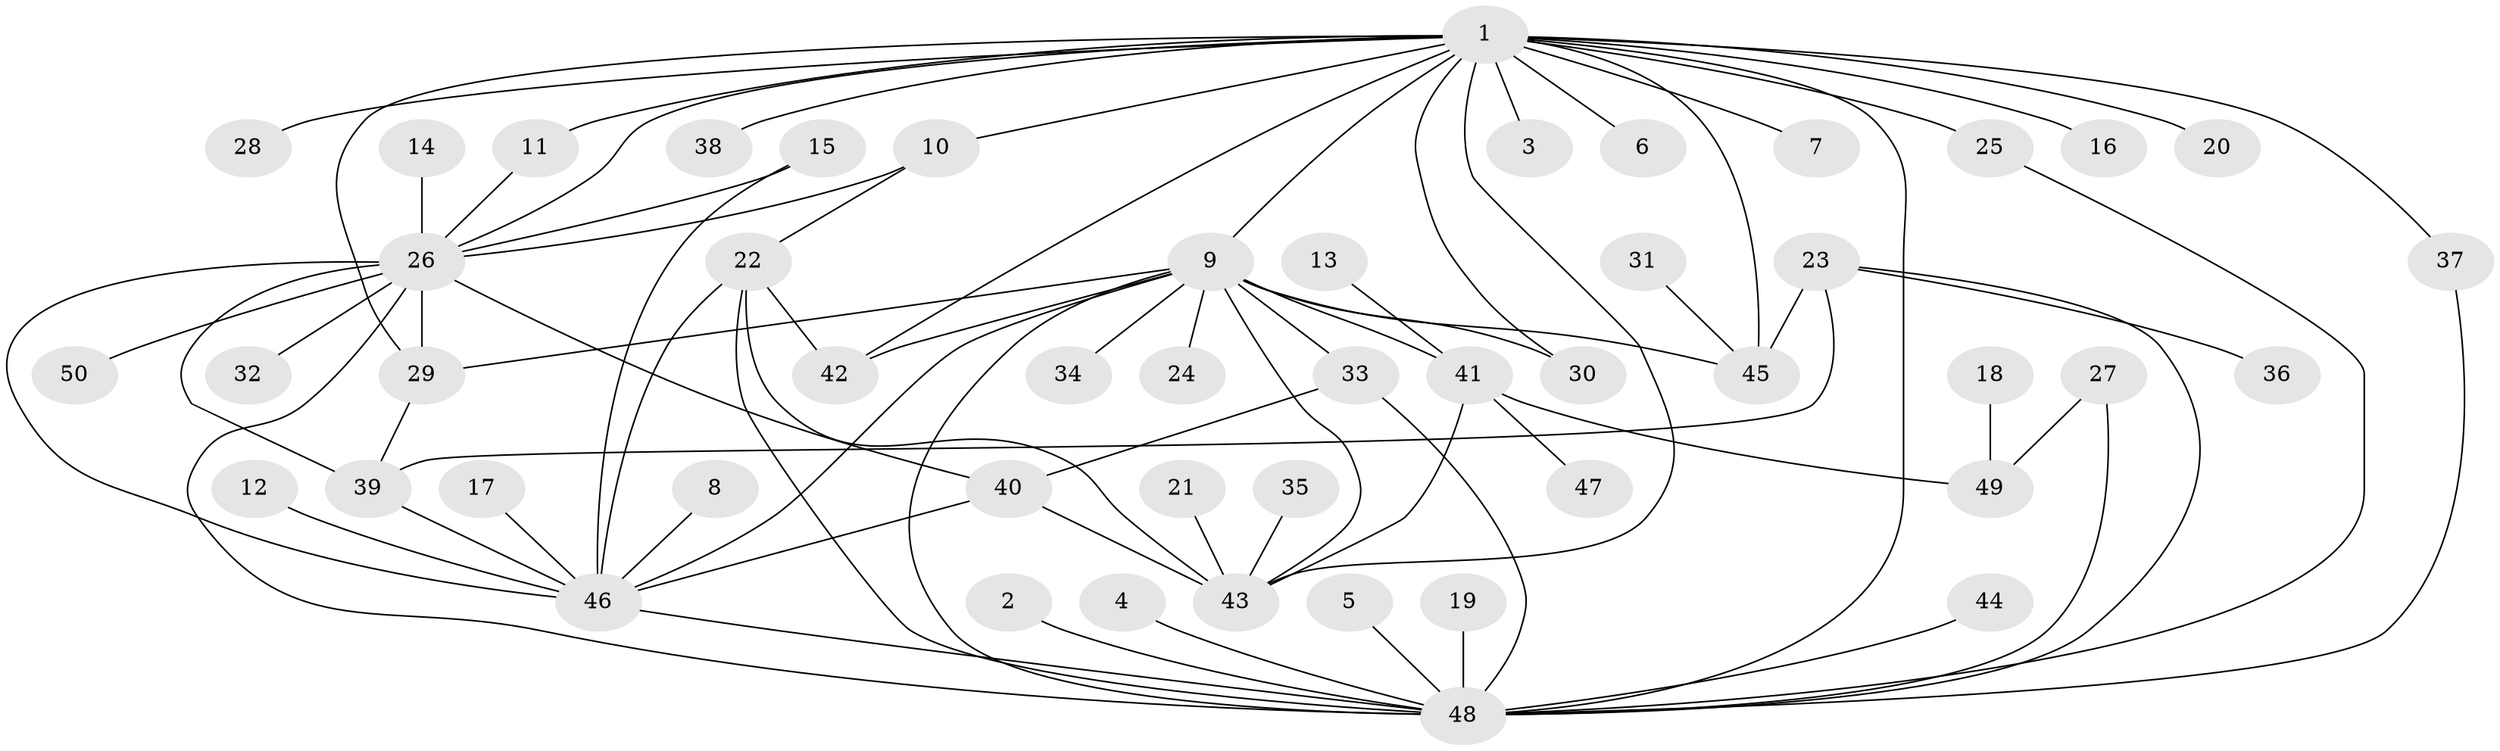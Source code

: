 // original degree distribution, {13: 0.021052631578947368, 2: 0.24210526315789474, 15: 0.021052631578947368, 3: 0.09473684210526316, 12: 0.010526315789473684, 7: 0.010526315789473684, 5: 0.05263157894736842, 9: 0.021052631578947368, 1: 0.43157894736842106, 4: 0.07368421052631578, 6: 0.021052631578947368}
// Generated by graph-tools (version 1.1) at 2025/49/03/09/25 03:49:53]
// undirected, 50 vertices, 78 edges
graph export_dot {
graph [start="1"]
  node [color=gray90,style=filled];
  1;
  2;
  3;
  4;
  5;
  6;
  7;
  8;
  9;
  10;
  11;
  12;
  13;
  14;
  15;
  16;
  17;
  18;
  19;
  20;
  21;
  22;
  23;
  24;
  25;
  26;
  27;
  28;
  29;
  30;
  31;
  32;
  33;
  34;
  35;
  36;
  37;
  38;
  39;
  40;
  41;
  42;
  43;
  44;
  45;
  46;
  47;
  48;
  49;
  50;
  1 -- 3 [weight=1.0];
  1 -- 6 [weight=2.0];
  1 -- 7 [weight=1.0];
  1 -- 9 [weight=2.0];
  1 -- 10 [weight=1.0];
  1 -- 11 [weight=1.0];
  1 -- 16 [weight=1.0];
  1 -- 20 [weight=1.0];
  1 -- 25 [weight=2.0];
  1 -- 26 [weight=2.0];
  1 -- 28 [weight=1.0];
  1 -- 29 [weight=1.0];
  1 -- 30 [weight=1.0];
  1 -- 37 [weight=1.0];
  1 -- 38 [weight=1.0];
  1 -- 42 [weight=1.0];
  1 -- 43 [weight=1.0];
  1 -- 45 [weight=1.0];
  1 -- 48 [weight=2.0];
  2 -- 48 [weight=1.0];
  4 -- 48 [weight=1.0];
  5 -- 48 [weight=1.0];
  8 -- 46 [weight=1.0];
  9 -- 24 [weight=1.0];
  9 -- 29 [weight=1.0];
  9 -- 30 [weight=1.0];
  9 -- 33 [weight=1.0];
  9 -- 34 [weight=1.0];
  9 -- 41 [weight=2.0];
  9 -- 42 [weight=1.0];
  9 -- 43 [weight=1.0];
  9 -- 45 [weight=1.0];
  9 -- 46 [weight=1.0];
  9 -- 48 [weight=1.0];
  10 -- 22 [weight=1.0];
  10 -- 26 [weight=1.0];
  11 -- 26 [weight=1.0];
  12 -- 46 [weight=1.0];
  13 -- 41 [weight=1.0];
  14 -- 26 [weight=1.0];
  15 -- 26 [weight=1.0];
  15 -- 46 [weight=1.0];
  17 -- 46 [weight=1.0];
  18 -- 49 [weight=1.0];
  19 -- 48 [weight=1.0];
  21 -- 43 [weight=1.0];
  22 -- 42 [weight=1.0];
  22 -- 43 [weight=1.0];
  22 -- 46 [weight=1.0];
  22 -- 48 [weight=1.0];
  23 -- 36 [weight=1.0];
  23 -- 39 [weight=1.0];
  23 -- 45 [weight=1.0];
  23 -- 48 [weight=1.0];
  25 -- 48 [weight=1.0];
  26 -- 29 [weight=1.0];
  26 -- 32 [weight=1.0];
  26 -- 39 [weight=2.0];
  26 -- 40 [weight=1.0];
  26 -- 46 [weight=1.0];
  26 -- 48 [weight=2.0];
  26 -- 50 [weight=1.0];
  27 -- 48 [weight=1.0];
  27 -- 49 [weight=1.0];
  29 -- 39 [weight=1.0];
  31 -- 45 [weight=1.0];
  33 -- 40 [weight=1.0];
  33 -- 48 [weight=1.0];
  35 -- 43 [weight=1.0];
  37 -- 48 [weight=1.0];
  39 -- 46 [weight=1.0];
  40 -- 43 [weight=1.0];
  40 -- 46 [weight=1.0];
  41 -- 43 [weight=1.0];
  41 -- 47 [weight=1.0];
  41 -- 49 [weight=1.0];
  44 -- 48 [weight=1.0];
  46 -- 48 [weight=1.0];
}
